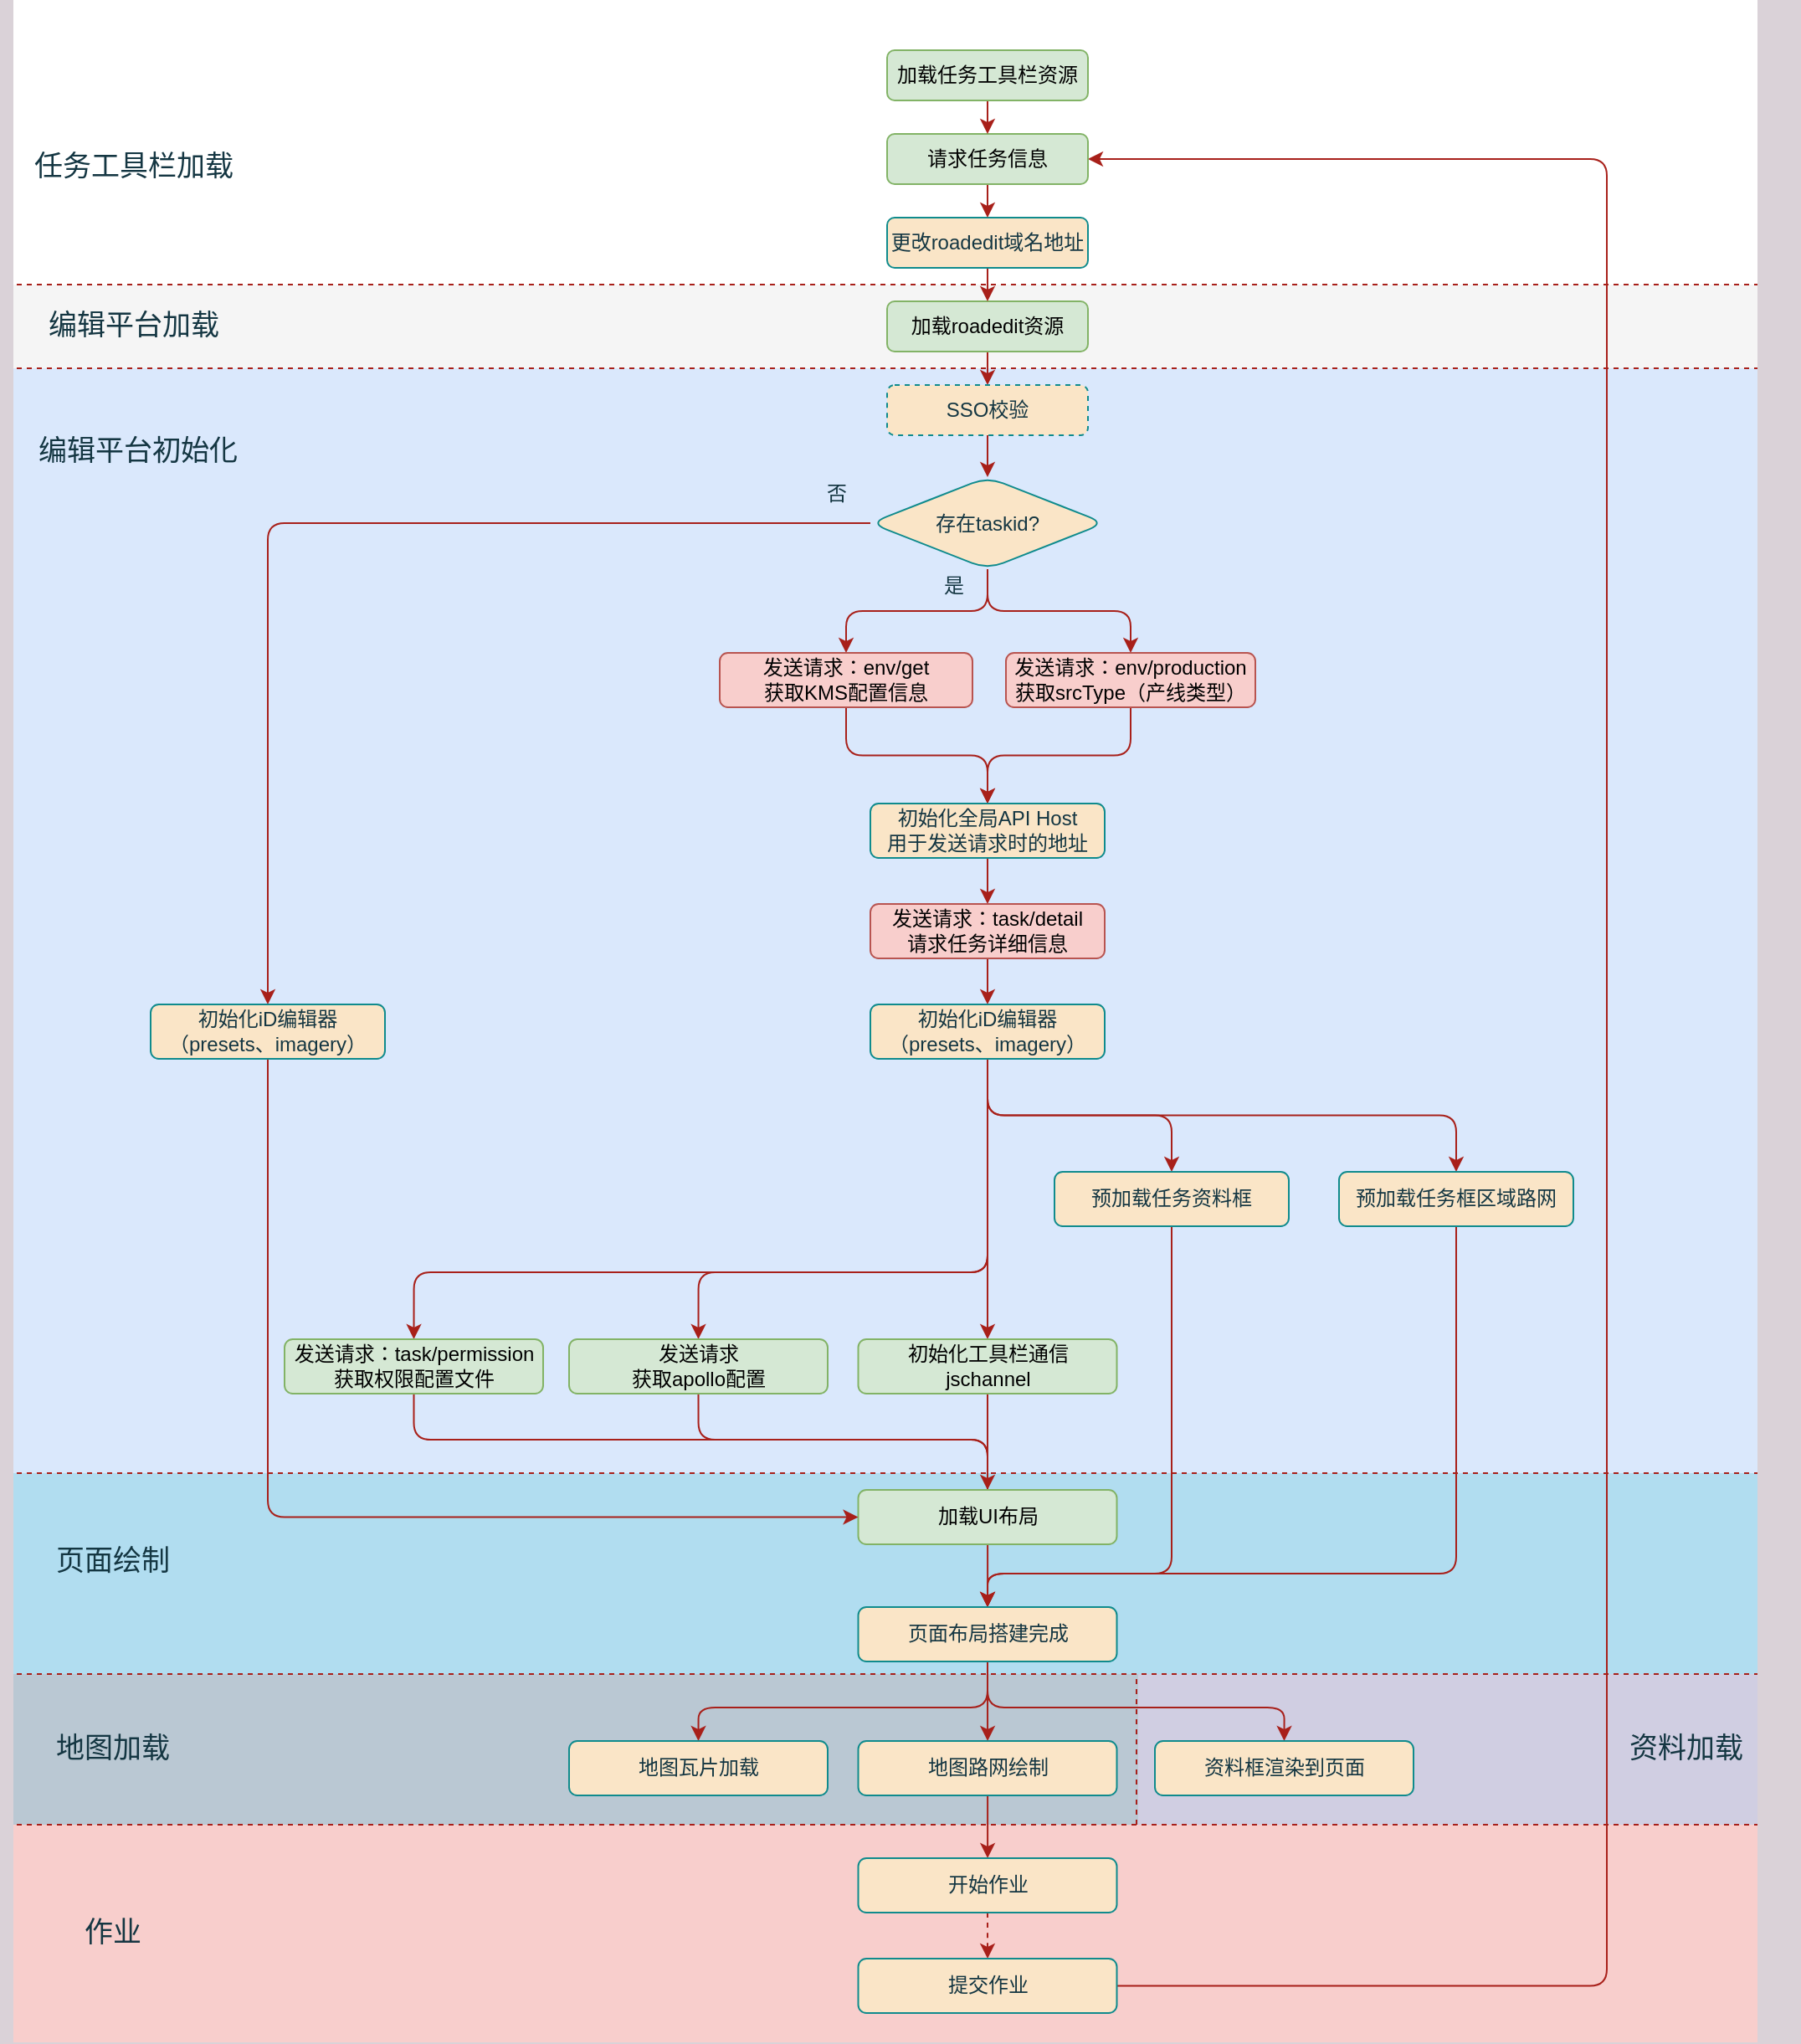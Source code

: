 <mxfile version="14.6.0" type="github">
  <diagram id="C5RBs43oDa-KdzZeNtuy" name="Page-1">
    <mxGraphModel dx="1810" dy="1699" grid="1" gridSize="10" guides="1" tooltips="1" connect="1" arrows="1" fold="1" page="1" pageScale="1" pageWidth="827" pageHeight="1169" background="#DAD2D8" math="0" shadow="0">
      <root>
        <mxCell id="WIyWlLk6GJQsqaUBKTNV-0" />
        <mxCell id="WIyWlLk6GJQsqaUBKTNV-1" parent="WIyWlLk6GJQsqaUBKTNV-0" />
        <mxCell id="teyGcw7DqHjlIo54tSY7-108" value="" style="rounded=0;whiteSpace=wrap;html=1;sketch=0;fontSize=12;fillColor=#f8cecc;strokeColor=none;" vertex="1" parent="WIyWlLk6GJQsqaUBKTNV-1">
          <mxGeometry x="-362" y="1030" width="1042" height="130" as="geometry" />
        </mxCell>
        <mxCell id="teyGcw7DqHjlIo54tSY7-102" value="" style="rounded=0;whiteSpace=wrap;html=1;sketch=0;fontSize=12;fillColor=#d0cee2;strokeColor=none;" vertex="1" parent="WIyWlLk6GJQsqaUBKTNV-1">
          <mxGeometry x="310" y="940" width="370" height="90" as="geometry" />
        </mxCell>
        <mxCell id="teyGcw7DqHjlIo54tSY7-95" value="" style="rounded=0;whiteSpace=wrap;html=1;sketch=0;fontSize=12;fillColor=#bac8d3;strokeColor=none;" vertex="1" parent="WIyWlLk6GJQsqaUBKTNV-1">
          <mxGeometry x="-362" y="940" width="672" height="90" as="geometry" />
        </mxCell>
        <mxCell id="teyGcw7DqHjlIo54tSY7-92" value="" style="rounded=0;whiteSpace=wrap;html=1;sketch=0;fontSize=12;fillColor=#b1ddf0;strokeColor=none;" vertex="1" parent="WIyWlLk6GJQsqaUBKTNV-1">
          <mxGeometry x="-362" y="820" width="1042" height="120" as="geometry" />
        </mxCell>
        <mxCell id="teyGcw7DqHjlIo54tSY7-90" value="" style="rounded=0;whiteSpace=wrap;html=1;sketch=0;fontSize=12;fillColor=#dae8fc;strokeColor=none;" vertex="1" parent="WIyWlLk6GJQsqaUBKTNV-1">
          <mxGeometry x="-362" y="160" width="1042" height="660" as="geometry" />
        </mxCell>
        <mxCell id="teyGcw7DqHjlIo54tSY7-89" value="" style="rounded=0;whiteSpace=wrap;html=1;sketch=0;fontSize=12;fillColor=#f5f5f5;fontColor=#333333;strokeColor=none;" vertex="1" parent="WIyWlLk6GJQsqaUBKTNV-1">
          <mxGeometry x="-362" y="110" width="1042" height="50" as="geometry" />
        </mxCell>
        <mxCell id="teyGcw7DqHjlIo54tSY7-88" value="" style="rounded=0;whiteSpace=wrap;html=1;sketch=0;fontSize=12;strokeColor=none;" vertex="1" parent="WIyWlLk6GJQsqaUBKTNV-1">
          <mxGeometry x="-362" y="-60" width="1042" height="170" as="geometry" />
        </mxCell>
        <mxCell id="teyGcw7DqHjlIo54tSY7-1" value="" style="edgeStyle=orthogonalEdgeStyle;curved=0;rounded=1;sketch=0;orthogonalLoop=1;jettySize=auto;html=1;fontColor=#143642;strokeColor=#A8201A;fillColor=#FAE5C7;" edge="1" parent="WIyWlLk6GJQsqaUBKTNV-1" source="WIyWlLk6GJQsqaUBKTNV-3" target="teyGcw7DqHjlIo54tSY7-0">
          <mxGeometry relative="1" as="geometry" />
        </mxCell>
        <mxCell id="WIyWlLk6GJQsqaUBKTNV-3" value="加载roadedit资源" style="rounded=1;whiteSpace=wrap;html=1;fontSize=12;glass=0;strokeWidth=1;shadow=0;fillColor=#d5e8d4;strokeColor=#82b366;" parent="WIyWlLk6GJQsqaUBKTNV-1" vertex="1">
          <mxGeometry x="160" y="120" width="120" height="30" as="geometry" />
        </mxCell>
        <mxCell id="teyGcw7DqHjlIo54tSY7-5" value="" style="edgeStyle=orthogonalEdgeStyle;curved=0;rounded=1;sketch=0;orthogonalLoop=1;jettySize=auto;html=1;fontColor=#143642;strokeColor=#A8201A;fillColor=#FAE5C7;" edge="1" parent="WIyWlLk6GJQsqaUBKTNV-1" source="teyGcw7DqHjlIo54tSY7-0" target="teyGcw7DqHjlIo54tSY7-4">
          <mxGeometry relative="1" as="geometry" />
        </mxCell>
        <mxCell id="teyGcw7DqHjlIo54tSY7-0" value="SSO校验" style="rounded=1;whiteSpace=wrap;html=1;fontSize=12;glass=0;strokeWidth=1;shadow=0;fillColor=#FAE5C7;strokeColor=#0F8B8D;fontColor=#143642;dashed=1;" vertex="1" parent="WIyWlLk6GJQsqaUBKTNV-1">
          <mxGeometry x="160" y="170" width="120" height="30" as="geometry" />
        </mxCell>
        <mxCell id="teyGcw7DqHjlIo54tSY7-7" value="" style="edgeStyle=orthogonalEdgeStyle;curved=0;rounded=1;sketch=0;orthogonalLoop=1;jettySize=auto;html=1;fontColor=#143642;strokeColor=#A8201A;fillColor=#FAE5C7;" edge="1" parent="WIyWlLk6GJQsqaUBKTNV-1" source="teyGcw7DqHjlIo54tSY7-4" target="teyGcw7DqHjlIo54tSY7-6">
          <mxGeometry relative="1" as="geometry" />
        </mxCell>
        <mxCell id="teyGcw7DqHjlIo54tSY7-8" style="edgeStyle=orthogonalEdgeStyle;curved=0;rounded=1;sketch=0;orthogonalLoop=1;jettySize=auto;html=1;exitX=0.5;exitY=1;exitDx=0;exitDy=0;fontColor=#143642;strokeColor=#A8201A;fillColor=#FAE5C7;entryX=0.5;entryY=0;entryDx=0;entryDy=0;" edge="1" parent="WIyWlLk6GJQsqaUBKTNV-1" source="teyGcw7DqHjlIo54tSY7-4" target="teyGcw7DqHjlIo54tSY7-9">
          <mxGeometry relative="1" as="geometry">
            <mxPoint x="260" y="330" as="targetPoint" />
          </mxGeometry>
        </mxCell>
        <mxCell id="teyGcw7DqHjlIo54tSY7-49" style="edgeStyle=orthogonalEdgeStyle;curved=0;rounded=1;sketch=0;orthogonalLoop=1;jettySize=auto;html=1;exitX=0;exitY=0.5;exitDx=0;exitDy=0;entryX=0.5;entryY=0;entryDx=0;entryDy=0;fontSize=17;fontColor=#143642;strokeColor=#A8201A;fillColor=#FAE5C7;" edge="1" parent="WIyWlLk6GJQsqaUBKTNV-1" source="teyGcw7DqHjlIo54tSY7-4" target="teyGcw7DqHjlIo54tSY7-48">
          <mxGeometry relative="1" as="geometry" />
        </mxCell>
        <mxCell id="teyGcw7DqHjlIo54tSY7-4" value="存在taskid?" style="rhombus;whiteSpace=wrap;html=1;rounded=1;shadow=0;fontColor=#143642;strokeColor=#0F8B8D;strokeWidth=1;fillColor=#FAE5C7;glass=0;" vertex="1" parent="WIyWlLk6GJQsqaUBKTNV-1">
          <mxGeometry x="150" y="225" width="140" height="55" as="geometry" />
        </mxCell>
        <mxCell id="teyGcw7DqHjlIo54tSY7-11" value="" style="edgeStyle=orthogonalEdgeStyle;curved=0;rounded=1;sketch=0;orthogonalLoop=1;jettySize=auto;html=1;fontColor=#143642;strokeColor=#A8201A;fillColor=#FAE5C7;" edge="1" parent="WIyWlLk6GJQsqaUBKTNV-1" source="teyGcw7DqHjlIo54tSY7-6" target="teyGcw7DqHjlIo54tSY7-10">
          <mxGeometry relative="1" as="geometry" />
        </mxCell>
        <mxCell id="teyGcw7DqHjlIo54tSY7-6" value="发送请求：env/get&lt;br&gt;获取KMS配置信息" style="whiteSpace=wrap;html=1;rounded=1;shadow=0;strokeColor=#b85450;strokeWidth=1;fillColor=#f8cecc;glass=0;" vertex="1" parent="WIyWlLk6GJQsqaUBKTNV-1">
          <mxGeometry x="60" y="330" width="151" height="32.5" as="geometry" />
        </mxCell>
        <mxCell id="teyGcw7DqHjlIo54tSY7-12" style="edgeStyle=orthogonalEdgeStyle;curved=0;rounded=1;sketch=0;orthogonalLoop=1;jettySize=auto;html=1;exitX=0.5;exitY=1;exitDx=0;exitDy=0;entryX=0.5;entryY=0;entryDx=0;entryDy=0;fontColor=#143642;strokeColor=#A8201A;fillColor=#FAE5C7;" edge="1" parent="WIyWlLk6GJQsqaUBKTNV-1" source="teyGcw7DqHjlIo54tSY7-9" target="teyGcw7DqHjlIo54tSY7-10">
          <mxGeometry relative="1" as="geometry" />
        </mxCell>
        <mxCell id="teyGcw7DqHjlIo54tSY7-9" value="发送请求：env/production&lt;br&gt;获取srcType（产线类型）" style="whiteSpace=wrap;html=1;rounded=1;shadow=0;strokeColor=#b85450;strokeWidth=1;fillColor=#f8cecc;glass=0;" vertex="1" parent="WIyWlLk6GJQsqaUBKTNV-1">
          <mxGeometry x="231" y="330" width="149" height="32.5" as="geometry" />
        </mxCell>
        <mxCell id="teyGcw7DqHjlIo54tSY7-14" value="" style="edgeStyle=orthogonalEdgeStyle;curved=0;rounded=1;sketch=0;orthogonalLoop=1;jettySize=auto;html=1;fontColor=#143642;strokeColor=#A8201A;fillColor=#FAE5C7;" edge="1" parent="WIyWlLk6GJQsqaUBKTNV-1" source="teyGcw7DqHjlIo54tSY7-10" target="teyGcw7DqHjlIo54tSY7-13">
          <mxGeometry relative="1" as="geometry" />
        </mxCell>
        <mxCell id="teyGcw7DqHjlIo54tSY7-10" value="初始化全局API Host&lt;br&gt;用于发送请求时的地址" style="whiteSpace=wrap;html=1;rounded=1;shadow=0;fontColor=#143642;strokeColor=#0F8B8D;strokeWidth=1;fillColor=#FAE5C7;glass=0;" vertex="1" parent="WIyWlLk6GJQsqaUBKTNV-1">
          <mxGeometry x="150" y="420" width="140" height="32.5" as="geometry" />
        </mxCell>
        <mxCell id="teyGcw7DqHjlIo54tSY7-16" value="" style="edgeStyle=orthogonalEdgeStyle;curved=0;rounded=1;sketch=0;orthogonalLoop=1;jettySize=auto;html=1;fontColor=#143642;strokeColor=#A8201A;fillColor=#FAE5C7;" edge="1" parent="WIyWlLk6GJQsqaUBKTNV-1" source="teyGcw7DqHjlIo54tSY7-13" target="teyGcw7DqHjlIo54tSY7-15">
          <mxGeometry relative="1" as="geometry" />
        </mxCell>
        <mxCell id="teyGcw7DqHjlIo54tSY7-13" value="发送请求：task/detail&lt;br&gt;请求任务详细信息" style="whiteSpace=wrap;html=1;rounded=1;shadow=0;strokeColor=#b85450;strokeWidth=1;fillColor=#f8cecc;glass=0;" vertex="1" parent="WIyWlLk6GJQsqaUBKTNV-1">
          <mxGeometry x="150" y="480" width="140" height="32.5" as="geometry" />
        </mxCell>
        <mxCell id="teyGcw7DqHjlIo54tSY7-18" value="" style="edgeStyle=orthogonalEdgeStyle;curved=0;rounded=1;sketch=0;orthogonalLoop=1;jettySize=auto;html=1;fontColor=#143642;strokeColor=#A8201A;fillColor=#FAE5C7;exitX=0.5;exitY=1;exitDx=0;exitDy=0;" edge="1" parent="WIyWlLk6GJQsqaUBKTNV-1" source="teyGcw7DqHjlIo54tSY7-15" target="teyGcw7DqHjlIo54tSY7-17">
          <mxGeometry relative="1" as="geometry" />
        </mxCell>
        <mxCell id="teyGcw7DqHjlIo54tSY7-20" style="edgeStyle=orthogonalEdgeStyle;curved=0;rounded=1;sketch=0;orthogonalLoop=1;jettySize=auto;html=1;exitX=0.5;exitY=1;exitDx=0;exitDy=0;fontColor=#143642;strokeColor=#A8201A;fillColor=#FAE5C7;entryX=0.5;entryY=0;entryDx=0;entryDy=0;" edge="1" parent="WIyWlLk6GJQsqaUBKTNV-1" source="teyGcw7DqHjlIo54tSY7-15" target="teyGcw7DqHjlIo54tSY7-21">
          <mxGeometry relative="1" as="geometry">
            <mxPoint x="120" y="720" as="targetPoint" />
            <Array as="points">
              <mxPoint x="220" y="700" />
              <mxPoint x="-123" y="700" />
            </Array>
          </mxGeometry>
        </mxCell>
        <mxCell id="teyGcw7DqHjlIo54tSY7-22" style="edgeStyle=orthogonalEdgeStyle;curved=0;rounded=1;sketch=0;orthogonalLoop=1;jettySize=auto;html=1;exitX=0.5;exitY=1;exitDx=0;exitDy=0;fontColor=#143642;strokeColor=#A8201A;fillColor=#FAE5C7;entryX=0.5;entryY=0;entryDx=0;entryDy=0;" edge="1" parent="WIyWlLk6GJQsqaUBKTNV-1" source="teyGcw7DqHjlIo54tSY7-15" target="teyGcw7DqHjlIo54tSY7-23">
          <mxGeometry relative="1" as="geometry">
            <mxPoint x="220" y="690" as="targetPoint" />
            <Array as="points">
              <mxPoint x="220" y="700" />
              <mxPoint x="47" y="700" />
            </Array>
          </mxGeometry>
        </mxCell>
        <mxCell id="teyGcw7DqHjlIo54tSY7-24" style="edgeStyle=orthogonalEdgeStyle;curved=0;rounded=1;sketch=0;orthogonalLoop=1;jettySize=auto;html=1;exitX=0.5;exitY=1;exitDx=0;exitDy=0;fontColor=#143642;strokeColor=#A8201A;fillColor=#FAE5C7;" edge="1" parent="WIyWlLk6GJQsqaUBKTNV-1" source="teyGcw7DqHjlIo54tSY7-15" target="teyGcw7DqHjlIo54tSY7-19">
          <mxGeometry relative="1" as="geometry" />
        </mxCell>
        <mxCell id="teyGcw7DqHjlIo54tSY7-25" style="edgeStyle=orthogonalEdgeStyle;curved=0;rounded=1;sketch=0;orthogonalLoop=1;jettySize=auto;html=1;exitX=0.5;exitY=1;exitDx=0;exitDy=0;fontColor=#143642;strokeColor=#A8201A;fillColor=#FAE5C7;entryX=0.5;entryY=0;entryDx=0;entryDy=0;" edge="1" parent="WIyWlLk6GJQsqaUBKTNV-1" source="teyGcw7DqHjlIo54tSY7-15" target="teyGcw7DqHjlIo54tSY7-26">
          <mxGeometry relative="1" as="geometry">
            <mxPoint x="440" y="690" as="targetPoint" />
            <Array as="points">
              <mxPoint x="220" y="740" />
            </Array>
          </mxGeometry>
        </mxCell>
        <mxCell id="teyGcw7DqHjlIo54tSY7-15" value="初始化iD编辑器&lt;br&gt;（presets、imagery）" style="whiteSpace=wrap;html=1;rounded=1;shadow=0;fontColor=#143642;strokeColor=#0F8B8D;strokeWidth=1;fillColor=#FAE5C7;glass=0;" vertex="1" parent="WIyWlLk6GJQsqaUBKTNV-1">
          <mxGeometry x="150" y="540" width="140" height="32.5" as="geometry" />
        </mxCell>
        <mxCell id="teyGcw7DqHjlIo54tSY7-35" style="edgeStyle=orthogonalEdgeStyle;curved=0;rounded=1;sketch=0;orthogonalLoop=1;jettySize=auto;html=1;exitX=0.5;exitY=1;exitDx=0;exitDy=0;entryX=0.5;entryY=0;entryDx=0;entryDy=0;fontColor=#143642;strokeColor=#A8201A;fillColor=#FAE5C7;" edge="1" parent="WIyWlLk6GJQsqaUBKTNV-1" source="teyGcw7DqHjlIo54tSY7-17" target="teyGcw7DqHjlIo54tSY7-33">
          <mxGeometry relative="1" as="geometry">
            <Array as="points">
              <mxPoint x="330" y="880" />
              <mxPoint x="220" y="880" />
            </Array>
          </mxGeometry>
        </mxCell>
        <mxCell id="teyGcw7DqHjlIo54tSY7-17" value="预加载任务资料框" style="whiteSpace=wrap;html=1;rounded=1;shadow=0;fontColor=#143642;strokeColor=#0F8B8D;strokeWidth=1;fillColor=#FAE5C7;glass=0;" vertex="1" parent="WIyWlLk6GJQsqaUBKTNV-1">
          <mxGeometry x="260" y="640" width="140" height="32.5" as="geometry" />
        </mxCell>
        <mxCell id="teyGcw7DqHjlIo54tSY7-36" style="edgeStyle=orthogonalEdgeStyle;curved=0;rounded=1;sketch=0;orthogonalLoop=1;jettySize=auto;html=1;exitX=0.5;exitY=1;exitDx=0;exitDy=0;entryX=0.5;entryY=0;entryDx=0;entryDy=0;fontColor=#143642;strokeColor=#A8201A;fillColor=#FAE5C7;" edge="1" parent="WIyWlLk6GJQsqaUBKTNV-1" source="teyGcw7DqHjlIo54tSY7-19" target="teyGcw7DqHjlIo54tSY7-33">
          <mxGeometry relative="1" as="geometry">
            <Array as="points">
              <mxPoint x="500" y="880" />
              <mxPoint x="220" y="880" />
            </Array>
          </mxGeometry>
        </mxCell>
        <mxCell id="teyGcw7DqHjlIo54tSY7-19" value="预加载任务框区域路网" style="whiteSpace=wrap;html=1;rounded=1;shadow=0;fontColor=#143642;strokeColor=#0F8B8D;strokeWidth=1;fillColor=#FAE5C7;glass=0;" vertex="1" parent="WIyWlLk6GJQsqaUBKTNV-1">
          <mxGeometry x="430" y="640" width="140" height="32.5" as="geometry" />
        </mxCell>
        <mxCell id="teyGcw7DqHjlIo54tSY7-28" value="" style="edgeStyle=orthogonalEdgeStyle;curved=0;rounded=1;sketch=0;orthogonalLoop=1;jettySize=auto;html=1;fontColor=#143642;strokeColor=#A8201A;fillColor=#FAE5C7;" edge="1" parent="WIyWlLk6GJQsqaUBKTNV-1" source="teyGcw7DqHjlIo54tSY7-21" target="teyGcw7DqHjlIo54tSY7-27">
          <mxGeometry relative="1" as="geometry">
            <Array as="points">
              <mxPoint x="-123" y="800" />
              <mxPoint x="220" y="800" />
            </Array>
          </mxGeometry>
        </mxCell>
        <mxCell id="teyGcw7DqHjlIo54tSY7-21" value="发送请求：task/permission&lt;br&gt;获取权限配置文件" style="whiteSpace=wrap;html=1;rounded=1;shadow=0;strokeColor=#82b366;strokeWidth=1;fillColor=#d5e8d4;glass=0;" vertex="1" parent="WIyWlLk6GJQsqaUBKTNV-1">
          <mxGeometry x="-200" y="740" width="154.5" height="32.5" as="geometry" />
        </mxCell>
        <mxCell id="teyGcw7DqHjlIo54tSY7-29" style="edgeStyle=orthogonalEdgeStyle;curved=0;rounded=1;sketch=0;orthogonalLoop=1;jettySize=auto;html=1;exitX=0.5;exitY=1;exitDx=0;exitDy=0;fontColor=#143642;strokeColor=#A8201A;fillColor=#FAE5C7;" edge="1" parent="WIyWlLk6GJQsqaUBKTNV-1" source="teyGcw7DqHjlIo54tSY7-23">
          <mxGeometry relative="1" as="geometry">
            <mxPoint x="220" y="850" as="targetPoint" />
            <Array as="points">
              <mxPoint x="47" y="800" />
              <mxPoint x="220" y="800" />
            </Array>
          </mxGeometry>
        </mxCell>
        <mxCell id="teyGcw7DqHjlIo54tSY7-23" value="发送请求&lt;br&gt;获取apollo配置" style="whiteSpace=wrap;html=1;rounded=1;shadow=0;strokeColor=#82b366;strokeWidth=1;fillColor=#d5e8d4;glass=0;" vertex="1" parent="WIyWlLk6GJQsqaUBKTNV-1">
          <mxGeometry x="-30" y="740" width="154.5" height="32.5" as="geometry" />
        </mxCell>
        <mxCell id="teyGcw7DqHjlIo54tSY7-30" style="edgeStyle=orthogonalEdgeStyle;curved=0;rounded=1;sketch=0;orthogonalLoop=1;jettySize=auto;html=1;exitX=0.5;exitY=1;exitDx=0;exitDy=0;fontColor=#143642;strokeColor=#A8201A;fillColor=#FAE5C7;" edge="1" parent="WIyWlLk6GJQsqaUBKTNV-1" source="teyGcw7DqHjlIo54tSY7-26">
          <mxGeometry relative="1" as="geometry">
            <mxPoint x="220" y="850" as="targetPoint" />
          </mxGeometry>
        </mxCell>
        <mxCell id="teyGcw7DqHjlIo54tSY7-26" value="初始化工具栏通信&lt;br&gt;jschannel" style="whiteSpace=wrap;html=1;rounded=1;shadow=0;strokeColor=#82b366;strokeWidth=1;fillColor=#d5e8d4;glass=0;" vertex="1" parent="WIyWlLk6GJQsqaUBKTNV-1">
          <mxGeometry x="142.75" y="740" width="154.5" height="32.5" as="geometry" />
        </mxCell>
        <mxCell id="teyGcw7DqHjlIo54tSY7-34" value="" style="edgeStyle=orthogonalEdgeStyle;curved=0;rounded=1;sketch=0;orthogonalLoop=1;jettySize=auto;html=1;fontColor=#143642;strokeColor=#A8201A;fillColor=#FAE5C7;" edge="1" parent="WIyWlLk6GJQsqaUBKTNV-1" source="teyGcw7DqHjlIo54tSY7-27" target="teyGcw7DqHjlIo54tSY7-33">
          <mxGeometry relative="1" as="geometry" />
        </mxCell>
        <mxCell id="teyGcw7DqHjlIo54tSY7-27" value="加载UI布局" style="whiteSpace=wrap;html=1;rounded=1;shadow=0;strokeColor=#82b366;strokeWidth=1;fillColor=#d5e8d4;glass=0;" vertex="1" parent="WIyWlLk6GJQsqaUBKTNV-1">
          <mxGeometry x="142.75" y="830" width="154.5" height="32.5" as="geometry" />
        </mxCell>
        <mxCell id="teyGcw7DqHjlIo54tSY7-97" style="edgeStyle=orthogonalEdgeStyle;curved=0;rounded=1;sketch=0;orthogonalLoop=1;jettySize=auto;html=1;exitX=0.5;exitY=1;exitDx=0;exitDy=0;entryX=0.5;entryY=0;entryDx=0;entryDy=0;fontSize=12;fontColor=#143642;strokeColor=#A8201A;fillColor=#FAE5C7;" edge="1" parent="WIyWlLk6GJQsqaUBKTNV-1" source="teyGcw7DqHjlIo54tSY7-33" target="teyGcw7DqHjlIo54tSY7-38">
          <mxGeometry relative="1" as="geometry">
            <Array as="points">
              <mxPoint x="220" y="960" />
              <mxPoint x="47" y="960" />
            </Array>
          </mxGeometry>
        </mxCell>
        <mxCell id="teyGcw7DqHjlIo54tSY7-100" style="edgeStyle=orthogonalEdgeStyle;curved=0;rounded=1;sketch=0;orthogonalLoop=1;jettySize=auto;html=1;exitX=0.5;exitY=1;exitDx=0;exitDy=0;fontSize=12;fontColor=#143642;strokeColor=#A8201A;fillColor=#FAE5C7;" edge="1" parent="WIyWlLk6GJQsqaUBKTNV-1" source="teyGcw7DqHjlIo54tSY7-33" target="teyGcw7DqHjlIo54tSY7-98">
          <mxGeometry relative="1" as="geometry" />
        </mxCell>
        <mxCell id="teyGcw7DqHjlIo54tSY7-101" style="edgeStyle=orthogonalEdgeStyle;curved=0;rounded=1;sketch=0;orthogonalLoop=1;jettySize=auto;html=1;exitX=0.5;exitY=1;exitDx=0;exitDy=0;entryX=0.5;entryY=0;entryDx=0;entryDy=0;fontSize=12;fontColor=#143642;strokeColor=#A8201A;fillColor=#FAE5C7;" edge="1" parent="WIyWlLk6GJQsqaUBKTNV-1" source="teyGcw7DqHjlIo54tSY7-33" target="teyGcw7DqHjlIo54tSY7-99">
          <mxGeometry relative="1" as="geometry">
            <Array as="points">
              <mxPoint x="220" y="960" />
              <mxPoint x="397" y="960" />
            </Array>
          </mxGeometry>
        </mxCell>
        <mxCell id="teyGcw7DqHjlIo54tSY7-33" value="页面布局搭建完成" style="whiteSpace=wrap;html=1;rounded=1;shadow=0;fontColor=#143642;strokeColor=#0F8B8D;strokeWidth=1;fillColor=#FAE5C7;glass=0;" vertex="1" parent="WIyWlLk6GJQsqaUBKTNV-1">
          <mxGeometry x="142.75" y="900" width="154.5" height="32.5" as="geometry" />
        </mxCell>
        <mxCell id="teyGcw7DqHjlIo54tSY7-93" style="edgeStyle=orthogonalEdgeStyle;curved=0;rounded=1;sketch=0;orthogonalLoop=1;jettySize=auto;html=1;exitX=1;exitY=0.5;exitDx=0;exitDy=0;entryX=1;entryY=0.5;entryDx=0;entryDy=0;fontSize=12;fontColor=#143642;strokeColor=#A8201A;fillColor=#FAE5C7;" edge="1" parent="WIyWlLk6GJQsqaUBKTNV-1" source="teyGcw7DqHjlIo54tSY7-106" target="teyGcw7DqHjlIo54tSY7-41">
          <mxGeometry relative="1" as="geometry">
            <Array as="points">
              <mxPoint x="590" y="1126" />
              <mxPoint x="590" y="35" />
            </Array>
          </mxGeometry>
        </mxCell>
        <mxCell id="teyGcw7DqHjlIo54tSY7-38" value="地图瓦片加载" style="whiteSpace=wrap;html=1;rounded=1;shadow=0;fontColor=#143642;strokeColor=#0F8B8D;strokeWidth=1;fillColor=#FAE5C7;glass=0;" vertex="1" parent="WIyWlLk6GJQsqaUBKTNV-1">
          <mxGeometry x="-30" y="980" width="154.5" height="32.5" as="geometry" />
        </mxCell>
        <mxCell id="teyGcw7DqHjlIo54tSY7-40" style="edgeStyle=orthogonalEdgeStyle;curved=0;rounded=1;sketch=0;orthogonalLoop=1;jettySize=auto;html=1;exitX=0.5;exitY=1;exitDx=0;exitDy=0;entryX=0.5;entryY=0;entryDx=0;entryDy=0;fontColor=#143642;strokeColor=#A8201A;fillColor=#FAE5C7;" edge="1" parent="WIyWlLk6GJQsqaUBKTNV-1" source="teyGcw7DqHjlIo54tSY7-39" target="WIyWlLk6GJQsqaUBKTNV-3">
          <mxGeometry relative="1" as="geometry" />
        </mxCell>
        <mxCell id="teyGcw7DqHjlIo54tSY7-39" value="更改roadedit域名地址" style="rounded=1;whiteSpace=wrap;html=1;fontSize=12;glass=0;strokeWidth=1;shadow=0;fillColor=#FAE5C7;strokeColor=#0F8B8D;fontColor=#143642;" vertex="1" parent="WIyWlLk6GJQsqaUBKTNV-1">
          <mxGeometry x="160" y="70" width="120" height="30" as="geometry" />
        </mxCell>
        <mxCell id="teyGcw7DqHjlIo54tSY7-42" style="edgeStyle=orthogonalEdgeStyle;curved=0;rounded=1;sketch=0;orthogonalLoop=1;jettySize=auto;html=1;exitX=0.5;exitY=1;exitDx=0;exitDy=0;entryX=0.5;entryY=0;entryDx=0;entryDy=0;fontColor=#143642;strokeColor=#A8201A;fillColor=#FAE5C7;" edge="1" parent="WIyWlLk6GJQsqaUBKTNV-1" source="teyGcw7DqHjlIo54tSY7-41" target="teyGcw7DqHjlIo54tSY7-39">
          <mxGeometry relative="1" as="geometry" />
        </mxCell>
        <mxCell id="teyGcw7DqHjlIo54tSY7-41" value="请求任务信息" style="rounded=1;whiteSpace=wrap;html=1;fontSize=12;glass=0;strokeWidth=1;shadow=0;fillColor=#d5e8d4;strokeColor=#82b366;" vertex="1" parent="WIyWlLk6GJQsqaUBKTNV-1">
          <mxGeometry x="160" y="20" width="120" height="30" as="geometry" />
        </mxCell>
        <mxCell id="teyGcw7DqHjlIo54tSY7-44" value="" style="endArrow=none;dashed=1;html=1;fontColor=#143642;strokeColor=#A8201A;fillColor=#FAE5C7;" edge="1" parent="WIyWlLk6GJQsqaUBKTNV-1">
          <mxGeometry width="50" height="50" relative="1" as="geometry">
            <mxPoint x="-360" y="110" as="sourcePoint" />
            <mxPoint x="680" y="110" as="targetPoint" />
          </mxGeometry>
        </mxCell>
        <mxCell id="teyGcw7DqHjlIo54tSY7-45" value="任务工具栏加载" style="text;html=1;strokeColor=none;fillColor=none;align=center;verticalAlign=middle;whiteSpace=wrap;rounded=0;sketch=0;fontColor=#143642;fontSize=17;" vertex="1" parent="WIyWlLk6GJQsqaUBKTNV-1">
          <mxGeometry x="-360" y="30" width="140" height="20" as="geometry" />
        </mxCell>
        <mxCell id="teyGcw7DqHjlIo54tSY7-46" value="编辑平台加载" style="text;html=1;strokeColor=none;fillColor=none;align=center;verticalAlign=middle;whiteSpace=wrap;rounded=0;sketch=0;fontColor=#143642;fontSize=17;" vertex="1" parent="WIyWlLk6GJQsqaUBKTNV-1">
          <mxGeometry x="-345" y="125" width="110" height="20" as="geometry" />
        </mxCell>
        <mxCell id="teyGcw7DqHjlIo54tSY7-50" style="edgeStyle=orthogonalEdgeStyle;curved=0;rounded=1;sketch=0;orthogonalLoop=1;jettySize=auto;html=1;exitX=0.5;exitY=1;exitDx=0;exitDy=0;entryX=0;entryY=0.5;entryDx=0;entryDy=0;fontSize=17;fontColor=#143642;strokeColor=#A8201A;fillColor=#FAE5C7;" edge="1" parent="WIyWlLk6GJQsqaUBKTNV-1" source="teyGcw7DqHjlIo54tSY7-48" target="teyGcw7DqHjlIo54tSY7-27">
          <mxGeometry relative="1" as="geometry" />
        </mxCell>
        <mxCell id="teyGcw7DqHjlIo54tSY7-48" value="初始化iD编辑器&lt;br&gt;（presets、imagery）" style="whiteSpace=wrap;html=1;rounded=1;shadow=0;fontColor=#143642;strokeColor=#0F8B8D;strokeWidth=1;fillColor=#FAE5C7;glass=0;" vertex="1" parent="WIyWlLk6GJQsqaUBKTNV-1">
          <mxGeometry x="-280" y="540" width="140" height="32.5" as="geometry" />
        </mxCell>
        <mxCell id="teyGcw7DqHjlIo54tSY7-51" value="否" style="text;html=1;strokeColor=none;fillColor=none;align=center;verticalAlign=middle;whiteSpace=wrap;rounded=0;sketch=0;fontSize=12;fontColor=#143642;" vertex="1" parent="WIyWlLk6GJQsqaUBKTNV-1">
          <mxGeometry x="110" y="225" width="40" height="20" as="geometry" />
        </mxCell>
        <mxCell id="teyGcw7DqHjlIo54tSY7-52" value="是" style="text;html=1;strokeColor=none;fillColor=none;align=center;verticalAlign=middle;whiteSpace=wrap;rounded=0;sketch=0;fontSize=12;fontColor=#143642;" vertex="1" parent="WIyWlLk6GJQsqaUBKTNV-1">
          <mxGeometry x="180" y="280" width="40" height="20" as="geometry" />
        </mxCell>
        <mxCell id="teyGcw7DqHjlIo54tSY7-82" style="edgeStyle=orthogonalEdgeStyle;curved=0;rounded=1;sketch=0;orthogonalLoop=1;jettySize=auto;html=1;exitX=0.5;exitY=1;exitDx=0;exitDy=0;entryX=0.5;entryY=0;entryDx=0;entryDy=0;fontSize=12;fontColor=#143642;strokeColor=#A8201A;fillColor=#FAE5C7;" edge="1" parent="WIyWlLk6GJQsqaUBKTNV-1" source="teyGcw7DqHjlIo54tSY7-80" target="teyGcw7DqHjlIo54tSY7-41">
          <mxGeometry relative="1" as="geometry" />
        </mxCell>
        <mxCell id="teyGcw7DqHjlIo54tSY7-80" value="加载任务工具栏资源" style="rounded=1;whiteSpace=wrap;html=1;fontSize=12;glass=0;strokeWidth=1;shadow=0;fillColor=#d5e8d4;strokeColor=#82b366;" vertex="1" parent="WIyWlLk6GJQsqaUBKTNV-1">
          <mxGeometry x="160" y="-30" width="120" height="30" as="geometry" />
        </mxCell>
        <mxCell id="teyGcw7DqHjlIo54tSY7-83" value="" style="endArrow=none;dashed=1;html=1;fontColor=#143642;strokeColor=#A8201A;fillColor=#FAE5C7;" edge="1" parent="WIyWlLk6GJQsqaUBKTNV-1">
          <mxGeometry width="50" height="50" relative="1" as="geometry">
            <mxPoint x="-360" y="160" as="sourcePoint" />
            <mxPoint x="680" y="160" as="targetPoint" />
          </mxGeometry>
        </mxCell>
        <mxCell id="teyGcw7DqHjlIo54tSY7-84" value="编辑平台初始化" style="text;html=1;strokeColor=none;fillColor=none;align=center;verticalAlign=middle;whiteSpace=wrap;rounded=0;sketch=0;fontColor=#143642;fontSize=17;" vertex="1" parent="WIyWlLk6GJQsqaUBKTNV-1">
          <mxGeometry x="-355" y="200" width="135" height="20" as="geometry" />
        </mxCell>
        <mxCell id="teyGcw7DqHjlIo54tSY7-85" value="" style="endArrow=none;dashed=1;html=1;fontColor=#143642;strokeColor=#A8201A;fillColor=#FAE5C7;entryX=1;entryY=0;entryDx=0;entryDy=0;" edge="1" parent="WIyWlLk6GJQsqaUBKTNV-1" target="teyGcw7DqHjlIo54tSY7-92">
          <mxGeometry width="50" height="50" relative="1" as="geometry">
            <mxPoint x="-360" y="820" as="sourcePoint" />
            <mxPoint x="730" y="820" as="targetPoint" />
          </mxGeometry>
        </mxCell>
        <mxCell id="teyGcw7DqHjlIo54tSY7-86" value="页面绘制" style="text;html=1;strokeColor=none;fillColor=none;align=center;verticalAlign=middle;whiteSpace=wrap;rounded=0;sketch=0;fontColor=#143642;fontSize=17;" vertex="1" parent="WIyWlLk6GJQsqaUBKTNV-1">
          <mxGeometry x="-370" y="862.5" width="135" height="20" as="geometry" />
        </mxCell>
        <mxCell id="teyGcw7DqHjlIo54tSY7-87" value="" style="endArrow=none;dashed=1;html=1;fontColor=#143642;strokeColor=#A8201A;fillColor=#FAE5C7;entryX=1;entryY=1;entryDx=0;entryDy=0;" edge="1" parent="WIyWlLk6GJQsqaUBKTNV-1" target="teyGcw7DqHjlIo54tSY7-92">
          <mxGeometry width="50" height="50" relative="1" as="geometry">
            <mxPoint x="-360" y="940" as="sourcePoint" />
            <mxPoint x="730" y="940" as="targetPoint" />
          </mxGeometry>
        </mxCell>
        <mxCell id="teyGcw7DqHjlIo54tSY7-104" value="" style="edgeStyle=orthogonalEdgeStyle;curved=0;rounded=1;sketch=0;orthogonalLoop=1;jettySize=auto;html=1;fontSize=12;fontColor=#143642;strokeColor=#A8201A;fillColor=#FAE5C7;" edge="1" parent="WIyWlLk6GJQsqaUBKTNV-1" source="teyGcw7DqHjlIo54tSY7-98" target="teyGcw7DqHjlIo54tSY7-103">
          <mxGeometry relative="1" as="geometry" />
        </mxCell>
        <mxCell id="teyGcw7DqHjlIo54tSY7-98" value="地图路网绘制" style="whiteSpace=wrap;html=1;rounded=1;shadow=0;fontColor=#143642;strokeColor=#0F8B8D;strokeWidth=1;fillColor=#FAE5C7;glass=0;" vertex="1" parent="WIyWlLk6GJQsqaUBKTNV-1">
          <mxGeometry x="142.75" y="980" width="154.5" height="32.5" as="geometry" />
        </mxCell>
        <mxCell id="teyGcw7DqHjlIo54tSY7-99" value="资料框渲染到页面" style="whiteSpace=wrap;html=1;rounded=1;shadow=0;fontColor=#143642;strokeColor=#0F8B8D;strokeWidth=1;fillColor=#FAE5C7;glass=0;" vertex="1" parent="WIyWlLk6GJQsqaUBKTNV-1">
          <mxGeometry x="320" y="980" width="154.5" height="32.5" as="geometry" />
        </mxCell>
        <mxCell id="teyGcw7DqHjlIo54tSY7-107" style="edgeStyle=orthogonalEdgeStyle;curved=0;rounded=1;sketch=0;orthogonalLoop=1;jettySize=auto;html=1;exitX=0.5;exitY=1;exitDx=0;exitDy=0;fontSize=12;fontColor=#143642;strokeColor=#A8201A;fillColor=#FAE5C7;dashed=1;" edge="1" parent="WIyWlLk6GJQsqaUBKTNV-1" source="teyGcw7DqHjlIo54tSY7-103" target="teyGcw7DqHjlIo54tSY7-106">
          <mxGeometry relative="1" as="geometry" />
        </mxCell>
        <mxCell id="teyGcw7DqHjlIo54tSY7-103" value="开始作业" style="whiteSpace=wrap;html=1;rounded=1;shadow=0;fontColor=#143642;strokeColor=#0F8B8D;strokeWidth=1;fillColor=#FAE5C7;glass=0;" vertex="1" parent="WIyWlLk6GJQsqaUBKTNV-1">
          <mxGeometry x="142.75" y="1050" width="154.5" height="32.5" as="geometry" />
        </mxCell>
        <mxCell id="teyGcw7DqHjlIo54tSY7-106" value="提交作业" style="whiteSpace=wrap;html=1;rounded=1;shadow=0;fontColor=#143642;strokeColor=#0F8B8D;strokeWidth=1;fillColor=#FAE5C7;glass=0;" vertex="1" parent="WIyWlLk6GJQsqaUBKTNV-1">
          <mxGeometry x="142.75" y="1110" width="154.5" height="32.5" as="geometry" />
        </mxCell>
        <mxCell id="teyGcw7DqHjlIo54tSY7-109" value="" style="endArrow=none;dashed=1;html=1;fontColor=#143642;strokeColor=#A8201A;fillColor=#FAE5C7;entryX=1;entryY=1;entryDx=0;entryDy=0;" edge="1" parent="WIyWlLk6GJQsqaUBKTNV-1">
          <mxGeometry width="50" height="50" relative="1" as="geometry">
            <mxPoint x="-360" y="1030" as="sourcePoint" />
            <mxPoint x="680" y="1030" as="targetPoint" />
          </mxGeometry>
        </mxCell>
        <mxCell id="teyGcw7DqHjlIo54tSY7-110" value="" style="endArrow=none;dashed=1;html=1;fontColor=#143642;strokeColor=#A8201A;fillColor=#FAE5C7;" edge="1" parent="WIyWlLk6GJQsqaUBKTNV-1">
          <mxGeometry width="50" height="50" relative="1" as="geometry">
            <mxPoint x="309" y="1030" as="sourcePoint" />
            <mxPoint x="309" y="940" as="targetPoint" />
          </mxGeometry>
        </mxCell>
        <mxCell id="teyGcw7DqHjlIo54tSY7-111" value="地图加载" style="text;html=1;strokeColor=none;fillColor=none;align=center;verticalAlign=middle;whiteSpace=wrap;rounded=0;sketch=0;fontColor=#143642;fontSize=17;" vertex="1" parent="WIyWlLk6GJQsqaUBKTNV-1">
          <mxGeometry x="-370" y="975" width="135" height="20" as="geometry" />
        </mxCell>
        <mxCell id="teyGcw7DqHjlIo54tSY7-112" value="资料加载" style="text;html=1;strokeColor=none;fillColor=none;align=center;verticalAlign=middle;whiteSpace=wrap;rounded=0;sketch=0;fontColor=#143642;fontSize=17;" vertex="1" parent="WIyWlLk6GJQsqaUBKTNV-1">
          <mxGeometry x="570" y="975" width="135" height="20" as="geometry" />
        </mxCell>
        <mxCell id="teyGcw7DqHjlIo54tSY7-113" value="作业" style="text;html=1;strokeColor=none;fillColor=none;align=center;verticalAlign=middle;whiteSpace=wrap;rounded=0;sketch=0;fontColor=#143642;fontSize=17;" vertex="1" parent="WIyWlLk6GJQsqaUBKTNV-1">
          <mxGeometry x="-370" y="1085" width="135" height="20" as="geometry" />
        </mxCell>
      </root>
    </mxGraphModel>
  </diagram>
</mxfile>
